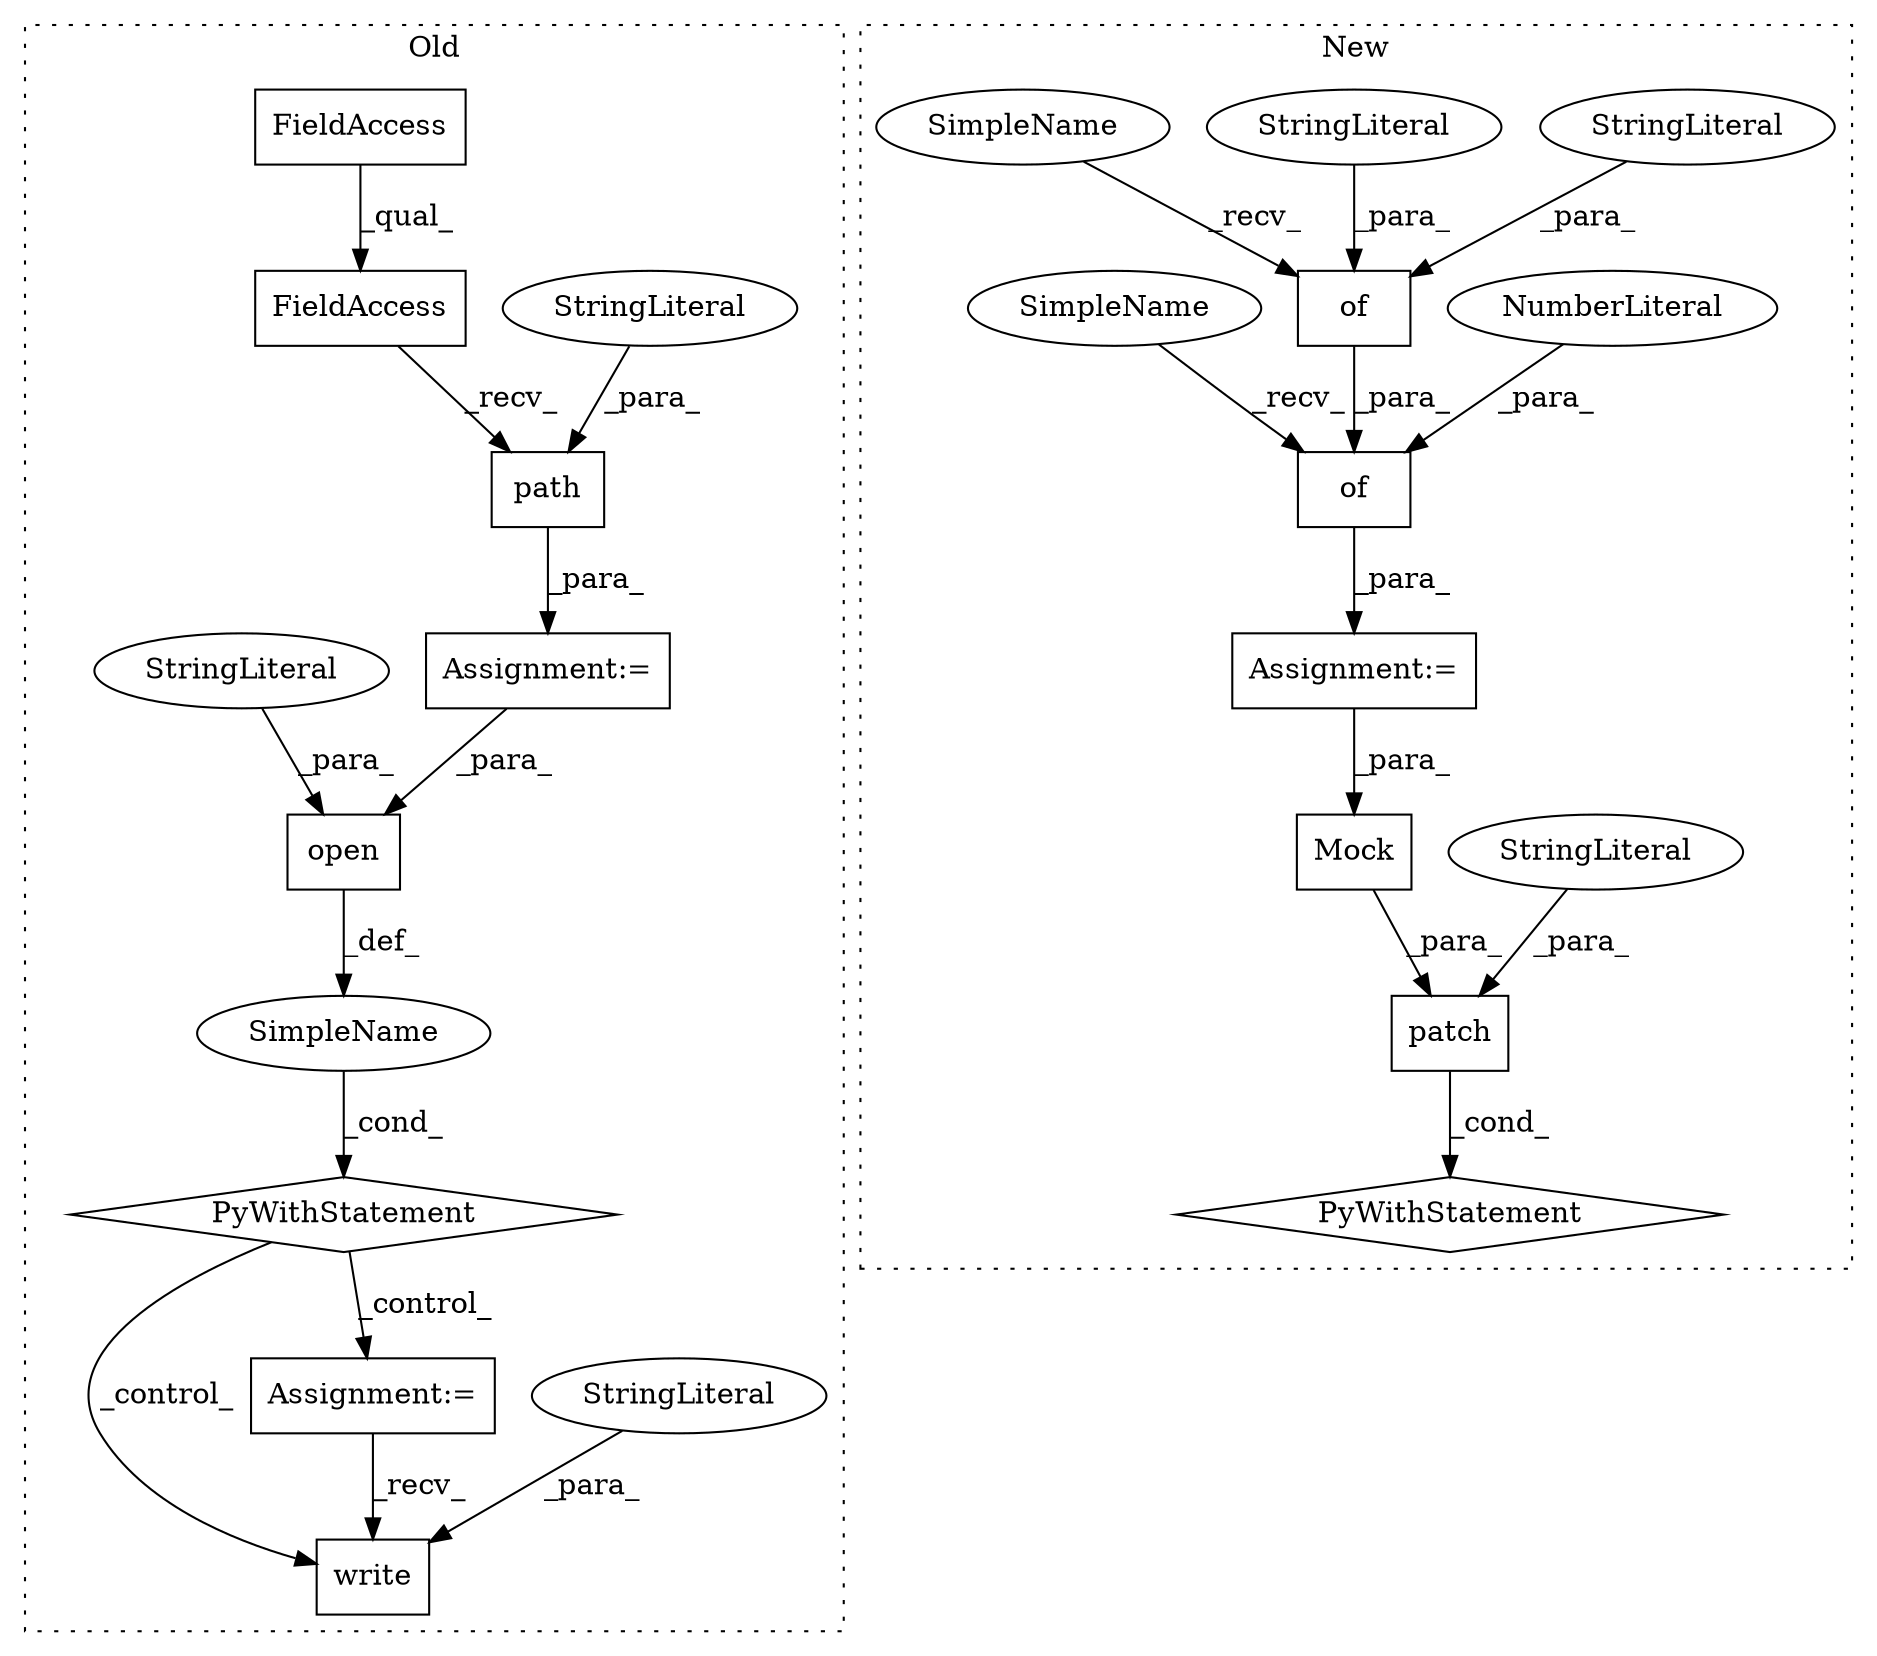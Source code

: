 digraph G {
subgraph cluster0 {
1 [label="write" a="32" s="9608,9678" l="6,1" shape="box"];
6 [label="Assignment:=" a="7" s="9510" l="3" shape="box"];
7 [label="SimpleName" a="42" s="" l="" shape="ellipse"];
8 [label="PyWithStatement" a="104" s="9462,9495" l="10,2" shape="diamond"];
9 [label="Assignment:=" a="7" s="9412" l="1" shape="box"];
13 [label="StringLiteral" a="45" s="9614" l="64" shape="ellipse"];
17 [label="path" a="32" s="9430,9455" l="5,1" shape="box"];
18 [label="StringLiteral" a="45" s="9435" l="20" shape="ellipse"];
19 [label="FieldAccess" a="22" s="9413" l="16" shape="box"];
20 [label="FieldAccess" a="22" s="9413" l="9" shape="box"];
21 [label="open" a="32" s="9472,9494" l="5,1" shape="box"];
22 [label="StringLiteral" a="45" s="9490" l="4" shape="ellipse"];
label = "Old";
style="dotted";
}
subgraph cluster1 {
2 [label="of" a="32" s="9449,9509" l="3,1" shape="box"];
3 [label="StringLiteral" a="45" s="9496" l="13" shape="ellipse"];
4 [label="StringLiteral" a="45" s="9452" l="6" shape="ellipse"];
5 [label="Assignment:=" a="7" s="9432" l="1" shape="box"];
10 [label="of" a="32" s="9437,9581" l="3,1" shape="box"];
11 [label="NumberLiteral" a="34" s="9440" l="4" shape="ellipse"];
12 [label="PyWithStatement" a="104" s="9588,9681" l="10,2" shape="diamond"];
14 [label="Mock" a="32" s="9665,9679" l="5,1" shape="box"];
15 [label="patch" a="32" s="9598,9680" l="6,1" shape="box"];
16 [label="StringLiteral" a="45" s="9604" l="60" shape="ellipse"];
23 [label="SimpleName" a="42" s="9445" l="3" shape="ellipse"];
24 [label="SimpleName" a="42" s="9433" l="3" shape="ellipse"];
label = "New";
style="dotted";
}
2 -> 10 [label="_para_"];
3 -> 2 [label="_para_"];
4 -> 2 [label="_para_"];
5 -> 14 [label="_para_"];
6 -> 1 [label="_recv_"];
7 -> 8 [label="_cond_"];
8 -> 1 [label="_control_"];
8 -> 6 [label="_control_"];
9 -> 21 [label="_para_"];
10 -> 5 [label="_para_"];
11 -> 10 [label="_para_"];
13 -> 1 [label="_para_"];
14 -> 15 [label="_para_"];
15 -> 12 [label="_cond_"];
16 -> 15 [label="_para_"];
17 -> 9 [label="_para_"];
18 -> 17 [label="_para_"];
19 -> 17 [label="_recv_"];
20 -> 19 [label="_qual_"];
21 -> 7 [label="_def_"];
22 -> 21 [label="_para_"];
23 -> 2 [label="_recv_"];
24 -> 10 [label="_recv_"];
}
